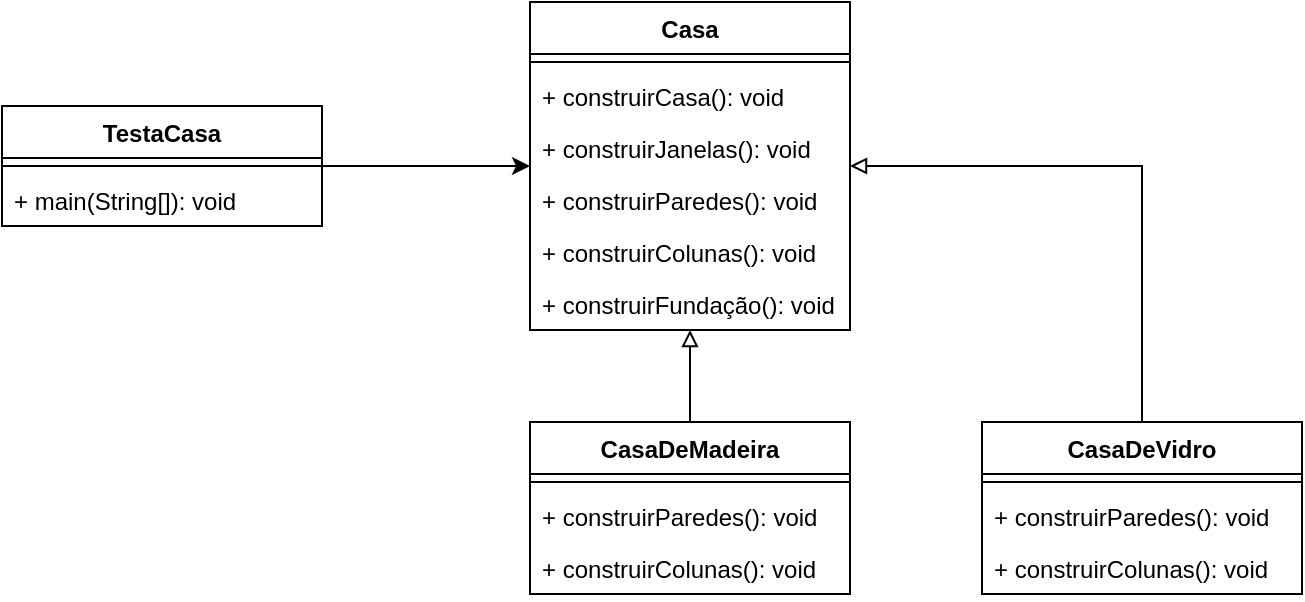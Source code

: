 <mxfile version="20.4.2" type="device"><diagram id="dFLWNpt6ij5NVVQ3p9-F" name="Página-1"><mxGraphModel dx="1422" dy="794" grid="1" gridSize="10" guides="1" tooltips="1" connect="1" arrows="1" fold="1" page="1" pageScale="1" pageWidth="827" pageHeight="1169" math="0" shadow="0"><root><mxCell id="0"/><mxCell id="1" parent="0"/><mxCell id="MdBaIWgJb6xB5w2LUI1g-16" value="" style="edgeStyle=orthogonalEdgeStyle;rounded=0;orthogonalLoop=1;jettySize=auto;html=1;endArrow=none;endFill=0;startArrow=block;startFill=0;" edge="1" parent="1" source="MdBaIWgJb6xB5w2LUI1g-1" target="MdBaIWgJb6xB5w2LUI1g-9"><mxGeometry relative="1" as="geometry"/></mxCell><mxCell id="MdBaIWgJb6xB5w2LUI1g-24" value="" style="edgeStyle=orthogonalEdgeStyle;rounded=0;orthogonalLoop=1;jettySize=auto;html=1;startArrow=block;startFill=0;endArrow=none;endFill=0;" edge="1" parent="1" source="MdBaIWgJb6xB5w2LUI1g-1" target="MdBaIWgJb6xB5w2LUI1g-25"><mxGeometry relative="1" as="geometry"><mxPoint x="654" y="410" as="targetPoint"/></mxGeometry></mxCell><mxCell id="MdBaIWgJb6xB5w2LUI1g-36" value="" style="edgeStyle=orthogonalEdgeStyle;rounded=0;orthogonalLoop=1;jettySize=auto;html=1;startArrow=classic;startFill=1;endArrow=none;endFill=0;" edge="1" parent="1" source="MdBaIWgJb6xB5w2LUI1g-1" target="MdBaIWgJb6xB5w2LUI1g-29"><mxGeometry relative="1" as="geometry"/></mxCell><mxCell id="MdBaIWgJb6xB5w2LUI1g-1" value="Casa" style="swimlane;fontStyle=1;align=center;verticalAlign=top;childLayout=stackLayout;horizontal=1;startSize=26;horizontalStack=0;resizeParent=1;resizeParentMax=0;resizeLast=0;collapsible=1;marginBottom=0;" vertex="1" parent="1"><mxGeometry x="334" y="190" width="160" height="164" as="geometry"/></mxCell><mxCell id="MdBaIWgJb6xB5w2LUI1g-3" value="" style="line;strokeWidth=1;fillColor=none;align=left;verticalAlign=middle;spacingTop=-1;spacingLeft=3;spacingRight=3;rotatable=0;labelPosition=right;points=[];portConstraint=eastwest;strokeColor=inherit;" vertex="1" parent="MdBaIWgJb6xB5w2LUI1g-1"><mxGeometry y="26" width="160" height="8" as="geometry"/></mxCell><mxCell id="MdBaIWgJb6xB5w2LUI1g-4" value="+ construirCasa(): void" style="text;strokeColor=none;fillColor=none;align=left;verticalAlign=top;spacingLeft=4;spacingRight=4;overflow=hidden;rotatable=0;points=[[0,0.5],[1,0.5]];portConstraint=eastwest;" vertex="1" parent="MdBaIWgJb6xB5w2LUI1g-1"><mxGeometry y="34" width="160" height="26" as="geometry"/></mxCell><mxCell id="MdBaIWgJb6xB5w2LUI1g-8" value="+ construirJanelas(): void" style="text;strokeColor=none;fillColor=none;align=left;verticalAlign=top;spacingLeft=4;spacingRight=4;overflow=hidden;rotatable=0;points=[[0,0.5],[1,0.5]];portConstraint=eastwest;" vertex="1" parent="MdBaIWgJb6xB5w2LUI1g-1"><mxGeometry y="60" width="160" height="26" as="geometry"/></mxCell><mxCell id="MdBaIWgJb6xB5w2LUI1g-5" value="+ construirParedes(): void" style="text;strokeColor=none;fillColor=none;align=left;verticalAlign=top;spacingLeft=4;spacingRight=4;overflow=hidden;rotatable=0;points=[[0,0.5],[1,0.5]];portConstraint=eastwest;" vertex="1" parent="MdBaIWgJb6xB5w2LUI1g-1"><mxGeometry y="86" width="160" height="26" as="geometry"/></mxCell><mxCell id="MdBaIWgJb6xB5w2LUI1g-7" value="+ construirColunas(): void" style="text;strokeColor=none;fillColor=none;align=left;verticalAlign=top;spacingLeft=4;spacingRight=4;overflow=hidden;rotatable=0;points=[[0,0.5],[1,0.5]];portConstraint=eastwest;" vertex="1" parent="MdBaIWgJb6xB5w2LUI1g-1"><mxGeometry y="112" width="160" height="26" as="geometry"/></mxCell><mxCell id="MdBaIWgJb6xB5w2LUI1g-6" value="+ construirFundação(): void" style="text;strokeColor=none;fillColor=none;align=left;verticalAlign=top;spacingLeft=4;spacingRight=4;overflow=hidden;rotatable=0;points=[[0,0.5],[1,0.5]];portConstraint=eastwest;" vertex="1" parent="MdBaIWgJb6xB5w2LUI1g-1"><mxGeometry y="138" width="160" height="26" as="geometry"/></mxCell><mxCell id="MdBaIWgJb6xB5w2LUI1g-9" value="CasaDeMadeira" style="swimlane;fontStyle=1;align=center;verticalAlign=top;childLayout=stackLayout;horizontal=1;startSize=26;horizontalStack=0;resizeParent=1;resizeParentMax=0;resizeLast=0;collapsible=1;marginBottom=0;" vertex="1" parent="1"><mxGeometry x="334" y="400" width="160" height="86" as="geometry"/></mxCell><mxCell id="MdBaIWgJb6xB5w2LUI1g-10" value="" style="line;strokeWidth=1;fillColor=none;align=left;verticalAlign=middle;spacingTop=-1;spacingLeft=3;spacingRight=3;rotatable=0;labelPosition=right;points=[];portConstraint=eastwest;strokeColor=inherit;" vertex="1" parent="MdBaIWgJb6xB5w2LUI1g-9"><mxGeometry y="26" width="160" height="8" as="geometry"/></mxCell><mxCell id="MdBaIWgJb6xB5w2LUI1g-13" value="+ construirParedes(): void" style="text;strokeColor=none;fillColor=none;align=left;verticalAlign=top;spacingLeft=4;spacingRight=4;overflow=hidden;rotatable=0;points=[[0,0.5],[1,0.5]];portConstraint=eastwest;" vertex="1" parent="MdBaIWgJb6xB5w2LUI1g-9"><mxGeometry y="34" width="160" height="26" as="geometry"/></mxCell><mxCell id="MdBaIWgJb6xB5w2LUI1g-14" value="+ construirColunas(): void" style="text;strokeColor=none;fillColor=none;align=left;verticalAlign=top;spacingLeft=4;spacingRight=4;overflow=hidden;rotatable=0;points=[[0,0.5],[1,0.5]];portConstraint=eastwest;" vertex="1" parent="MdBaIWgJb6xB5w2LUI1g-9"><mxGeometry y="60" width="160" height="26" as="geometry"/></mxCell><mxCell id="MdBaIWgJb6xB5w2LUI1g-25" value="CasaDeVidro" style="swimlane;fontStyle=1;align=center;verticalAlign=top;childLayout=stackLayout;horizontal=1;startSize=26;horizontalStack=0;resizeParent=1;resizeParentMax=0;resizeLast=0;collapsible=1;marginBottom=0;" vertex="1" parent="1"><mxGeometry x="560" y="400" width="160" height="86" as="geometry"/></mxCell><mxCell id="MdBaIWgJb6xB5w2LUI1g-26" value="" style="line;strokeWidth=1;fillColor=none;align=left;verticalAlign=middle;spacingTop=-1;spacingLeft=3;spacingRight=3;rotatable=0;labelPosition=right;points=[];portConstraint=eastwest;strokeColor=inherit;" vertex="1" parent="MdBaIWgJb6xB5w2LUI1g-25"><mxGeometry y="26" width="160" height="8" as="geometry"/></mxCell><mxCell id="MdBaIWgJb6xB5w2LUI1g-27" value="+ construirParedes(): void" style="text;strokeColor=none;fillColor=none;align=left;verticalAlign=top;spacingLeft=4;spacingRight=4;overflow=hidden;rotatable=0;points=[[0,0.5],[1,0.5]];portConstraint=eastwest;" vertex="1" parent="MdBaIWgJb6xB5w2LUI1g-25"><mxGeometry y="34" width="160" height="26" as="geometry"/></mxCell><mxCell id="MdBaIWgJb6xB5w2LUI1g-28" value="+ construirColunas(): void" style="text;strokeColor=none;fillColor=none;align=left;verticalAlign=top;spacingLeft=4;spacingRight=4;overflow=hidden;rotatable=0;points=[[0,0.5],[1,0.5]];portConstraint=eastwest;" vertex="1" parent="MdBaIWgJb6xB5w2LUI1g-25"><mxGeometry y="60" width="160" height="26" as="geometry"/></mxCell><mxCell id="MdBaIWgJb6xB5w2LUI1g-29" value="TestaCasa" style="swimlane;fontStyle=1;align=center;verticalAlign=top;childLayout=stackLayout;horizontal=1;startSize=26;horizontalStack=0;resizeParent=1;resizeParentMax=0;resizeLast=0;collapsible=1;marginBottom=0;" vertex="1" parent="1"><mxGeometry x="70" y="242" width="160" height="60" as="geometry"/></mxCell><mxCell id="MdBaIWgJb6xB5w2LUI1g-30" value="" style="line;strokeWidth=1;fillColor=none;align=left;verticalAlign=middle;spacingTop=-1;spacingLeft=3;spacingRight=3;rotatable=0;labelPosition=right;points=[];portConstraint=eastwest;strokeColor=inherit;" vertex="1" parent="MdBaIWgJb6xB5w2LUI1g-29"><mxGeometry y="26" width="160" height="8" as="geometry"/></mxCell><mxCell id="MdBaIWgJb6xB5w2LUI1g-35" value="+ main(String[]): void" style="text;strokeColor=none;fillColor=none;align=left;verticalAlign=top;spacingLeft=4;spacingRight=4;overflow=hidden;rotatable=0;points=[[0,0.5],[1,0.5]];portConstraint=eastwest;" vertex="1" parent="MdBaIWgJb6xB5w2LUI1g-29"><mxGeometry y="34" width="160" height="26" as="geometry"/></mxCell></root></mxGraphModel></diagram></mxfile>